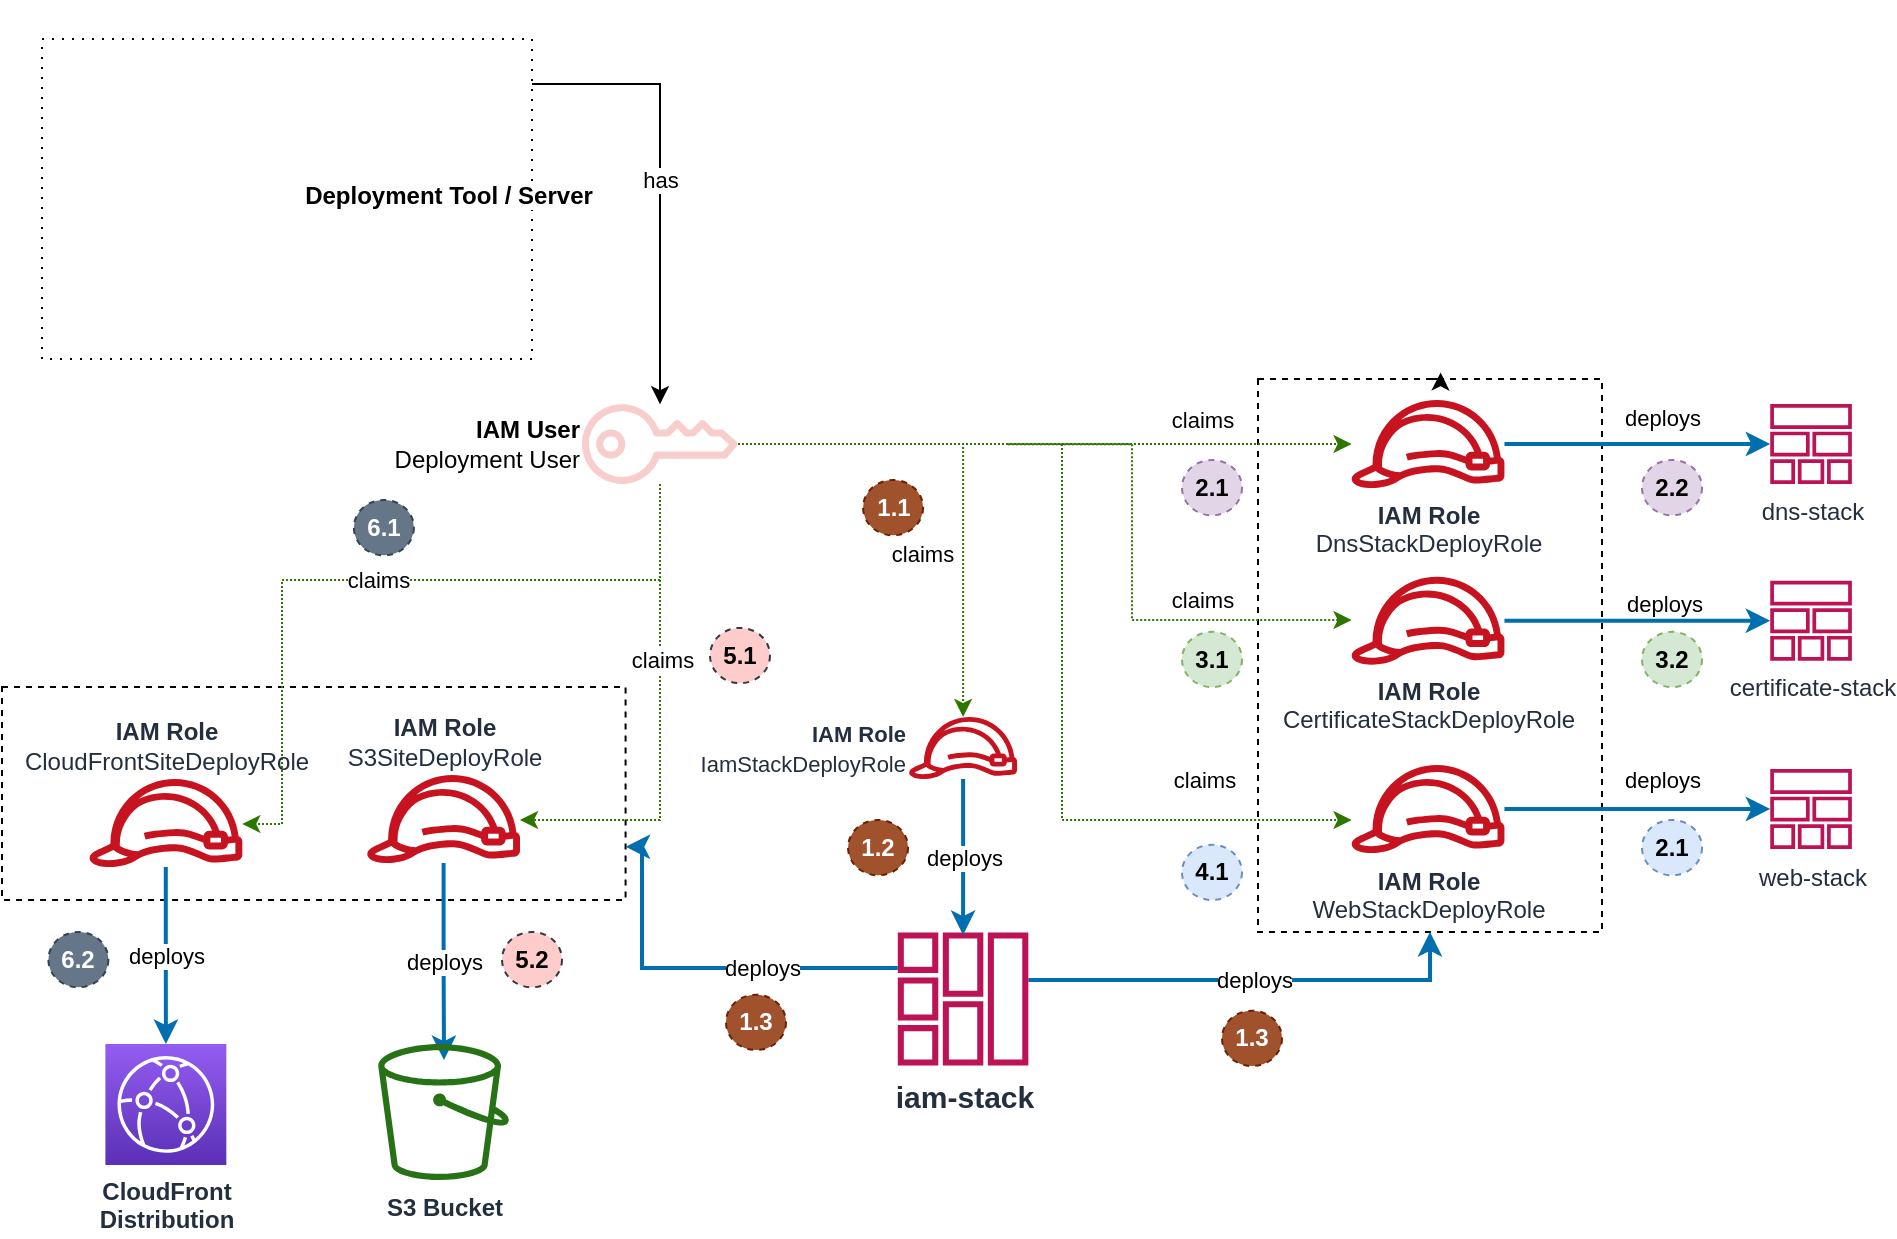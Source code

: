 <mxfile version="12.7.9"><diagram id="C5RBs43oDa-KdzZeNtuy" name="Page-1"><mxGraphModel dx="1420" dy="570" grid="1" gridSize="10" guides="1" tooltips="1" connect="1" arrows="1" fold="1" page="1" pageScale="1" pageWidth="827" pageHeight="1169" math="0" shadow="0"><root><mxCell id="WIyWlLk6GJQsqaUBKTNV-0"/><mxCell id="WIyWlLk6GJQsqaUBKTNV-1" parent="WIyWlLk6GJQsqaUBKTNV-0"/><mxCell id="FIHZACWxPPK0OkGTDKD9-67" value="" style="rounded=0;whiteSpace=wrap;html=1;strokeColor=#000000;dashed=1;labelBackgroundColor=none;fillColor=none;" vertex="1" parent="WIyWlLk6GJQsqaUBKTNV-1"><mxGeometry x="60" y="583.53" width="311.79" height="106.47" as="geometry"/></mxCell><mxCell id="FIHZACWxPPK0OkGTDKD9-33" value="" style="rounded=0;whiteSpace=wrap;html=1;strokeColor=#000000;dashed=1;labelBackgroundColor=none;fillColor=none;" vertex="1" parent="WIyWlLk6GJQsqaUBKTNV-1"><mxGeometry x="688" y="429.53" width="172" height="276.47" as="geometry"/></mxCell><mxCell id="FIHZACWxPPK0OkGTDKD9-0" value="" style="rounded=0;whiteSpace=wrap;html=1;fillColor=none;dashed=1;dashPattern=1 4;" vertex="1" parent="WIyWlLk6GJQsqaUBKTNV-1"><mxGeometry x="80" y="259.53" width="245" height="160" as="geometry"/></mxCell><mxCell id="FIHZACWxPPK0OkGTDKD9-1" value="Deployment Tool / Server" style="shape=image;html=1;verticalAlign=top;verticalLabelPosition=bottom;labelBackgroundColor=#ffffff;imageAspect=0;aspect=fixed;image=https://cdn2.iconfinder.com/data/icons/mixed-rounded-flat-icon/512/rocket-128.png;fontStyle=1" vertex="1" parent="WIyWlLk6GJQsqaUBKTNV-1"><mxGeometry x="240.94" y="240.0" width="84.06" height="84.06" as="geometry"/></mxCell><mxCell id="FIHZACWxPPK0OkGTDKD9-2" value="" style="shape=image;imageAspect=0;aspect=fixed;verticalLabelPosition=bottom;verticalAlign=top;image=https://d3nmt5vlzunoa1.cloudfront.net/teamcity/files/2015/11/octopusdeploy_logo.png;" vertex="1" parent="WIyWlLk6GJQsqaUBKTNV-1"><mxGeometry x="157.62" y="395.78" width="102.97" height="20" as="geometry"/></mxCell><mxCell id="FIHZACWxPPK0OkGTDKD9-3" value="" style="shape=image;imageAspect=0;aspect=fixed;verticalLabelPosition=bottom;verticalAlign=top;image=https://quintagroup.com/cms/technology/Images/jenkins.png/@@images/75be2c06-d9f0-426d-876f-1248ba6975be.png;" vertex="1" parent="WIyWlLk6GJQsqaUBKTNV-1"><mxGeometry x="167.59" y="362.36" width="93" height="30" as="geometry"/></mxCell><mxCell id="FIHZACWxPPK0OkGTDKD9-4" value="" style="shape=image;imageAspect=0;aspect=fixed;verticalLabelPosition=bottom;verticalAlign=top;image=https://upload.wikimedia.org/wikipedia/commons/8/86/Teamcity_Logo.png;" vertex="1" parent="WIyWlLk6GJQsqaUBKTNV-1"><mxGeometry x="98.62" y="302.03" width="40" height="40" as="geometry"/></mxCell><mxCell id="FIHZACWxPPK0OkGTDKD9-5" value="" style="shape=image;imageAspect=0;aspect=fixed;verticalLabelPosition=bottom;verticalAlign=top;image=https://i.morioh.com/2019/12/19/b2d58b5bee3c.jpg;" vertex="1" parent="WIyWlLk6GJQsqaUBKTNV-1"><mxGeometry x="83.19" y="352.03" width="74.43" height="57.5" as="geometry"/></mxCell><mxCell id="FIHZACWxPPK0OkGTDKD9-6" value="" style="shape=image;imageAspect=0;aspect=fixed;verticalLabelPosition=bottom;verticalAlign=top;image=https://assets-global.website-files.com/5e212e74d0e9d1bc01ad50a3/5e36cd2e7aa7cf5d42a6deef_azuredevops-2x.png;" vertex="1" parent="WIyWlLk6GJQsqaUBKTNV-1"><mxGeometry x="92.89" y="272.03" width="109.47" height="20" as="geometry"/></mxCell><mxCell id="FIHZACWxPPK0OkGTDKD9-7" value="" style="shape=image;imageAspect=0;aspect=fixed;verticalLabelPosition=bottom;verticalAlign=top;image=https://about.gitlab.com/images/ci/gitlab-ci-cd-logo_2x.png;" vertex="1" parent="WIyWlLk6GJQsqaUBKTNV-1"><mxGeometry x="147.62" y="299.53" width="40.27" height="45" as="geometry"/></mxCell><mxCell id="FIHZACWxPPK0OkGTDKD9-8" value="" style="shape=image;html=1;verticalAlign=top;verticalLabelPosition=bottom;labelBackgroundColor=#ffffff;imageAspect=0;aspect=fixed;image=https://cdn4.iconfinder.com/data/icons/pictype-free-vector-icons/16/more-128.png" vertex="1" parent="WIyWlLk6GJQsqaUBKTNV-1"><mxGeometry x="280.0" y="385.78" width="30" height="30" as="geometry"/></mxCell><mxCell id="FIHZACWxPPK0OkGTDKD9-74" value="claims" style="edgeStyle=orthogonalEdgeStyle;rounded=0;jumpStyle=none;orthogonalLoop=1;jettySize=auto;html=1;strokeColor=#2D7600;fillColor=#60a917;dashed=1;dashPattern=1 1;" edge="1" parent="WIyWlLk6GJQsqaUBKTNV-1" source="FIHZACWxPPK0OkGTDKD9-10" target="FIHZACWxPPK0OkGTDKD9-16"><mxGeometry relative="1" as="geometry"><Array as="points"><mxPoint x="389" y="530"/><mxPoint x="200" y="530"/><mxPoint x="200" y="652"/></Array></mxGeometry></mxCell><mxCell id="FIHZACWxPPK0OkGTDKD9-10" value="&lt;b&gt;IAM User&lt;br&gt;&lt;/b&gt;Deployment User" style="outlineConnect=0;fillColor=#f8cecc;strokeColor=#b85450;dashed=0;verticalLabelPosition=middle;verticalAlign=middle;align=right;html=1;fontSize=12;fontStyle=0;aspect=fixed;pointerEvents=1;shape=mxgraph.aws4.addon;dashPattern=1 1;labelPosition=left;" vertex="1" parent="WIyWlLk6GJQsqaUBKTNV-1"><mxGeometry x="350.0" y="442.03" width="78" height="40" as="geometry"/></mxCell><mxCell id="FIHZACWxPPK0OkGTDKD9-11" value="IAM Role&lt;br&gt;&lt;span style=&quot;font-weight: normal&quot;&gt;WebStackDeployRole&lt;/span&gt;" style="outlineConnect=0;fontColor=#232F3E;gradientColor=none;fillColor=#C7131F;strokeColor=none;dashed=0;verticalLabelPosition=bottom;verticalAlign=top;align=center;html=1;fontSize=12;fontStyle=1;aspect=fixed;pointerEvents=1;shape=mxgraph.aws4.role;labelPosition=center;" vertex="1" parent="WIyWlLk6GJQsqaUBKTNV-1"><mxGeometry x="734" y="622.53" width="78" height="44" as="geometry"/></mxCell><mxCell id="FIHZACWxPPK0OkGTDKD9-12" value="IAM Role&lt;br&gt;&lt;span style=&quot;font-weight: normal&quot;&gt;CertificateStackDeployRole&lt;/span&gt;" style="outlineConnect=0;fontColor=#232F3E;gradientColor=none;fillColor=#C7131F;strokeColor=none;dashed=0;verticalLabelPosition=bottom;verticalAlign=top;align=center;html=1;fontSize=12;fontStyle=1;aspect=fixed;pointerEvents=1;shape=mxgraph.aws4.role;labelPosition=center;" vertex="1" parent="WIyWlLk6GJQsqaUBKTNV-1"><mxGeometry x="734" y="528.36" width="78" height="44" as="geometry"/></mxCell><mxCell id="FIHZACWxPPK0OkGTDKD9-15" value="IAM Role&lt;br&gt;&lt;span style=&quot;font-weight: normal&quot;&gt;S3SiteDeployRole&lt;/span&gt;" style="outlineConnect=0;fontColor=#232F3E;gradientColor=none;fillColor=#C7131F;strokeColor=none;dashed=1;verticalLabelPosition=top;verticalAlign=bottom;align=center;html=1;fontSize=12;fontStyle=1;aspect=fixed;pointerEvents=1;shape=mxgraph.aws4.role;rounded=1;shadow=0;glass=0;comic=0;labelPosition=center;dashPattern=1 1;" vertex="1" parent="WIyWlLk6GJQsqaUBKTNV-1"><mxGeometry x="241.79" y="627.53" width="78" height="44" as="geometry"/></mxCell><mxCell id="FIHZACWxPPK0OkGTDKD9-16" value="IAM Role&lt;br&gt;&lt;span style=&quot;font-weight: normal&quot;&gt;CloudFrontSiteDeployRole&lt;/span&gt;" style="outlineConnect=0;fontColor=#232F3E;gradientColor=none;fillColor=#C7131F;strokeColor=none;dashed=1;verticalLabelPosition=top;verticalAlign=bottom;align=center;html=1;fontSize=12;fontStyle=1;aspect=fixed;pointerEvents=1;shape=mxgraph.aws4.role;rounded=1;shadow=0;glass=0;comic=0;dashPattern=1 1;labelPosition=center;" vertex="1" parent="WIyWlLk6GJQsqaUBKTNV-1"><mxGeometry x="102.94" y="629.53" width="78" height="44" as="geometry"/></mxCell><mxCell id="FIHZACWxPPK0OkGTDKD9-43" value="deploys" style="edgeStyle=orthogonalEdgeStyle;rounded=0;orthogonalLoop=1;jettySize=auto;html=1;entryX=0.5;entryY=1;entryDx=0;entryDy=0;fontStyle=0;fillColor=#1ba1e2;strokeColor=#006EAF;strokeWidth=2;" edge="1" parent="WIyWlLk6GJQsqaUBKTNV-1" source="FIHZACWxPPK0OkGTDKD9-22" target="FIHZACWxPPK0OkGTDKD9-33"><mxGeometry relative="1" as="geometry"><Array as="points"><mxPoint x="774" y="730"/></Array></mxGeometry></mxCell><mxCell id="FIHZACWxPPK0OkGTDKD9-22" value="iam-stack" style="outlineConnect=0;fontColor=#232F3E;gradientColor=none;fillColor=#BC1356;strokeColor=none;dashed=0;verticalLabelPosition=bottom;verticalAlign=top;align=center;html=1;fontSize=15;fontStyle=1;aspect=fixed;pointerEvents=1;shape=mxgraph.aws4.stack;labelPosition=center;direction=south;" vertex="1" parent="WIyWlLk6GJQsqaUBKTNV-1"><mxGeometry x="507.89" y="706" width="65.28" height="67" as="geometry"/></mxCell><mxCell id="FIHZACWxPPK0OkGTDKD9-23" value="web-stack" style="outlineConnect=0;fontColor=#232F3E;gradientColor=none;fillColor=#BC1356;strokeColor=none;dashed=0;verticalLabelPosition=bottom;verticalAlign=top;align=center;html=1;fontSize=12;fontStyle=0;aspect=fixed;pointerEvents=1;shape=mxgraph.aws4.stack;" vertex="1" parent="WIyWlLk6GJQsqaUBKTNV-1"><mxGeometry x="944" y="624.53" width="41.05" height="40" as="geometry"/></mxCell><mxCell id="FIHZACWxPPK0OkGTDKD9-24" value="dns-stack" style="outlineConnect=0;fontColor=#232F3E;gradientColor=none;fillColor=#BC1356;strokeColor=none;dashed=0;verticalLabelPosition=bottom;verticalAlign=top;align=center;html=1;fontSize=12;fontStyle=0;aspect=fixed;pointerEvents=1;shape=mxgraph.aws4.stack;" vertex="1" parent="WIyWlLk6GJQsqaUBKTNV-1"><mxGeometry x="944" y="442.03" width="41.05" height="40" as="geometry"/></mxCell><mxCell id="FIHZACWxPPK0OkGTDKD9-25" value="certificate-stack" style="outlineConnect=0;fontColor=#232F3E;gradientColor=none;fillColor=#BC1356;strokeColor=none;dashed=0;verticalLabelPosition=bottom;verticalAlign=top;align=center;html=1;fontSize=12;fontStyle=0;aspect=fixed;pointerEvents=1;shape=mxgraph.aws4.stack;" vertex="1" parent="WIyWlLk6GJQsqaUBKTNV-1"><mxGeometry x="944" y="530.36" width="41.05" height="40" as="geometry"/></mxCell><mxCell id="FIHZACWxPPK0OkGTDKD9-64" value="deploys" style="edgeStyle=orthogonalEdgeStyle;rounded=0;jumpStyle=none;orthogonalLoop=1;jettySize=auto;html=1;strokeColor=#006EAF;fontStyle=0;fillColor=#1ba1e2;strokeWidth=2;" edge="1" parent="WIyWlLk6GJQsqaUBKTNV-1" source="FIHZACWxPPK0OkGTDKD9-28" target="FIHZACWxPPK0OkGTDKD9-22"><mxGeometry relative="1" as="geometry"/></mxCell><mxCell id="FIHZACWxPPK0OkGTDKD9-28" value="&lt;font style=&quot;font-size: 11px&quot;&gt;&lt;b&gt;IAM Role&lt;br&gt;&lt;/b&gt;IamStackDeployRole&lt;/font&gt;" style="outlineConnect=0;fontColor=#232F3E;gradientColor=none;fillColor=#C7131F;strokeColor=none;dashed=0;verticalLabelPosition=middle;verticalAlign=middle;align=right;html=1;fontSize=12;fontStyle=0;aspect=fixed;pointerEvents=1;shape=mxgraph.aws4.role;labelPosition=left;" vertex="1" parent="WIyWlLk6GJQsqaUBKTNV-1"><mxGeometry x="513.02" y="598.49" width="55.02" height="31.04" as="geometry"/></mxCell><mxCell id="FIHZACWxPPK0OkGTDKD9-29" value="has" style="edgeStyle=orthogonalEdgeStyle;rounded=0;orthogonalLoop=1;jettySize=auto;html=1;" edge="1" parent="WIyWlLk6GJQsqaUBKTNV-1" source="FIHZACWxPPK0OkGTDKD9-1" target="FIHZACWxPPK0OkGTDKD9-10"><mxGeometry relative="1" as="geometry"><mxPoint x="438.0" y="472.1" as="sourcePoint"/><mxPoint x="700.128" y="472" as="targetPoint"/></mxGeometry></mxCell><mxCell id="FIHZACWxPPK0OkGTDKD9-44" value="claims" style="edgeStyle=orthogonalEdgeStyle;rounded=0;orthogonalLoop=1;jettySize=auto;html=1;fillColor=#60a917;strokeColor=#2D7600;dashed=1;dashPattern=1 1;" edge="1" parent="WIyWlLk6GJQsqaUBKTNV-1" source="FIHZACWxPPK0OkGTDKD9-10" target="FIHZACWxPPK0OkGTDKD9-47"><mxGeometry x="0.515" y="12" relative="1" as="geometry"><mxPoint x="563.0" y="462.1" as="sourcePoint"/><mxPoint x="534.069" y="401.04" as="targetPoint"/><mxPoint as="offset"/></mxGeometry></mxCell><mxCell id="FIHZACWxPPK0OkGTDKD9-47" value="IAM Role&lt;br&gt;&lt;span style=&quot;font-weight: normal&quot;&gt;DnsStackDeployRole&lt;/span&gt;" style="outlineConnect=0;fontColor=#232F3E;gradientColor=none;fillColor=#C7131F;strokeColor=none;dashed=0;verticalLabelPosition=bottom;verticalAlign=top;align=center;html=1;fontSize=12;fontStyle=1;aspect=fixed;pointerEvents=1;shape=mxgraph.aws4.role;labelPosition=center;" vertex="1" parent="WIyWlLk6GJQsqaUBKTNV-1"><mxGeometry x="734" y="440.03" width="78" height="44" as="geometry"/></mxCell><mxCell id="FIHZACWxPPK0OkGTDKD9-48" value="deploys" style="edgeStyle=orthogonalEdgeStyle;rounded=0;orthogonalLoop=1;jettySize=auto;html=1;fillColor=#1ba1e2;strokeColor=#006EAF;strokeWidth=2;" edge="1" parent="WIyWlLk6GJQsqaUBKTNV-1" source="FIHZACWxPPK0OkGTDKD9-47" target="FIHZACWxPPK0OkGTDKD9-24"><mxGeometry x="0.189" y="13" relative="1" as="geometry"><mxPoint x="642.0" y="472.083" as="sourcePoint"/><mxPoint x="736.383" y="474.0" as="targetPoint"/><mxPoint as="offset"/></mxGeometry></mxCell><mxCell id="FIHZACWxPPK0OkGTDKD9-52" value="claims" style="edgeStyle=orthogonalEdgeStyle;orthogonalLoop=1;jettySize=auto;html=1;strokeColor=#2D7600;rounded=0;jumpStyle=none;fillColor=#60a917;dashed=1;dashPattern=1 1;" edge="1" parent="WIyWlLk6GJQsqaUBKTNV-1" target="FIHZACWxPPK0OkGTDKD9-12"><mxGeometry x="0.426" y="10" relative="1" as="geometry"><mxPoint x="563.0" y="462.1" as="sourcePoint"/><mxPoint x="675.383" y="474.0" as="targetPoint"/><Array as="points"><mxPoint x="625" y="462"/><mxPoint x="625" y="550"/></Array><mxPoint as="offset"/></mxGeometry></mxCell><mxCell id="FIHZACWxPPK0OkGTDKD9-54" value="claims" style="edgeStyle=orthogonalEdgeStyle;orthogonalLoop=1;jettySize=auto;html=1;strokeColor=#2D7600;rounded=0;jumpStyle=none;fillColor=#60a917;dashed=1;dashPattern=1 1;" edge="1" parent="WIyWlLk6GJQsqaUBKTNV-1" source="FIHZACWxPPK0OkGTDKD9-10" target="FIHZACWxPPK0OkGTDKD9-11"><mxGeometry x="0.699" y="20" relative="1" as="geometry"><mxPoint x="600.0" y="462.1" as="sourcePoint"/><mxPoint x="712.383" y="560" as="targetPoint"/><Array as="points"><mxPoint x="590" y="462"/><mxPoint x="590" y="650"/></Array><mxPoint as="offset"/></mxGeometry></mxCell><mxCell id="FIHZACWxPPK0OkGTDKD9-65" value="deploys" style="edgeStyle=orthogonalEdgeStyle;rounded=0;orthogonalLoop=1;jettySize=auto;html=1;fillColor=#1ba1e2;strokeColor=#006EAF;strokeWidth=2;fontStyle=0" edge="1" parent="WIyWlLk6GJQsqaUBKTNV-1" source="FIHZACWxPPK0OkGTDKD9-12" target="FIHZACWxPPK0OkGTDKD9-25"><mxGeometry x="0.195" y="8" relative="1" as="geometry"><mxPoint x="821.617" y="474" as="sourcePoint"/><mxPoint x="954.128" y="476" as="targetPoint"/><mxPoint as="offset"/></mxGeometry></mxCell><mxCell id="FIHZACWxPPK0OkGTDKD9-66" value="deploys" style="edgeStyle=orthogonalEdgeStyle;rounded=0;orthogonalLoop=1;jettySize=auto;html=1;fillColor=#1ba1e2;strokeColor=#006EAF;strokeWidth=2;fontStyle=0" edge="1" parent="WIyWlLk6GJQsqaUBKTNV-1" source="FIHZACWxPPK0OkGTDKD9-11" target="FIHZACWxPPK0OkGTDKD9-23"><mxGeometry x="0.183" y="15" relative="1" as="geometry"><mxPoint x="821.617" y="560.4" as="sourcePoint"/><mxPoint x="954.128" y="558.4" as="targetPoint"/><mxPoint as="offset"/></mxGeometry></mxCell><mxCell id="FIHZACWxPPK0OkGTDKD9-68" value="claims" style="edgeStyle=orthogonalEdgeStyle;rounded=0;orthogonalLoop=1;jettySize=auto;html=1;fillColor=#60a917;strokeColor=#2D7600;dashed=1;dashPattern=1 1;" edge="1" parent="WIyWlLk6GJQsqaUBKTNV-1" source="FIHZACWxPPK0OkGTDKD9-10" target="FIHZACWxPPK0OkGTDKD9-28"><mxGeometry x="0.343" y="-21" relative="1" as="geometry"><mxPoint x="428.0" y="462.083" as="sourcePoint"/><mxPoint x="561.083" y="598.49" as="targetPoint"/><mxPoint as="offset"/></mxGeometry></mxCell><mxCell id="FIHZACWxPPK0OkGTDKD9-70" value="claims" style="edgeStyle=orthogonalEdgeStyle;rounded=0;orthogonalLoop=1;jettySize=auto;html=1;fillColor=#60a917;strokeColor=#2D7600;dashed=1;dashPattern=1 1;" edge="1" parent="WIyWlLk6GJQsqaUBKTNV-1" source="FIHZACWxPPK0OkGTDKD9-10" target="FIHZACWxPPK0OkGTDKD9-15"><mxGeometry x="-0.259" y="1" relative="1" as="geometry"><mxPoint x="360.0" y="472.083" as="sourcePoint"/><mxPoint x="221" y="730.0" as="targetPoint"/><mxPoint as="offset"/><Array as="points"><mxPoint x="389" y="650"/></Array></mxGeometry></mxCell><mxCell id="FIHZACWxPPK0OkGTDKD9-75" value="deploys" style="edgeStyle=orthogonalEdgeStyle;rounded=0;orthogonalLoop=1;jettySize=auto;html=1;entryX=1;entryY=0.75;entryDx=0;entryDy=0;fontStyle=0;fillColor=#1ba1e2;strokeColor=#006EAF;strokeWidth=2;" edge="1" parent="WIyWlLk6GJQsqaUBKTNV-1" source="FIHZACWxPPK0OkGTDKD9-22" target="FIHZACWxPPK0OkGTDKD9-67"><mxGeometry x="-0.31" relative="1" as="geometry"><mxPoint x="554.392" y="737.833" as="sourcePoint"/><mxPoint x="783" y="717.75" as="targetPoint"/><Array as="points"><mxPoint x="380" y="724"/><mxPoint x="380" y="663"/></Array><mxPoint as="offset"/></mxGeometry></mxCell><mxCell id="FIHZACWxPPK0OkGTDKD9-76" value="deploys" style="edgeStyle=orthogonalEdgeStyle;rounded=0;orthogonalLoop=1;jettySize=auto;html=1;fillColor=#1ba1e2;strokeColor=#006EAF;strokeWidth=2;" edge="1" parent="WIyWlLk6GJQsqaUBKTNV-1" source="FIHZACWxPPK0OkGTDKD9-15"><mxGeometry relative="1" as="geometry"><mxPoint x="821.617" y="653.5" as="sourcePoint"/><mxPoint x="281" y="770" as="targetPoint"/></mxGeometry></mxCell><mxCell id="FIHZACWxPPK0OkGTDKD9-77" value="deploys" style="edgeStyle=orthogonalEdgeStyle;rounded=0;orthogonalLoop=1;jettySize=auto;html=1;fillColor=#1ba1e2;strokeColor=#006EAF;strokeWidth=2;" edge="1" parent="WIyWlLk6GJQsqaUBKTNV-1" source="FIHZACWxPPK0OkGTDKD9-16" target="FIHZACWxPPK0OkGTDKD9-100"><mxGeometry relative="1" as="geometry"><mxPoint x="290.8" y="681.53" as="sourcePoint"/><mxPoint x="142" y="762.298" as="targetPoint"/></mxGeometry></mxCell><mxCell id="FIHZACWxPPK0OkGTDKD9-78" style="edgeStyle=orthogonalEdgeStyle;rounded=0;jumpStyle=none;orthogonalLoop=1;jettySize=auto;html=1;exitX=0.5;exitY=0;exitDx=0;exitDy=0;entryX=0.531;entryY=-0.012;entryDx=0;entryDy=0;entryPerimeter=0;strokeColor=#000000;" edge="1" parent="WIyWlLk6GJQsqaUBKTNV-1" source="FIHZACWxPPK0OkGTDKD9-33" target="FIHZACWxPPK0OkGTDKD9-33"><mxGeometry relative="1" as="geometry"/></mxCell><mxCell id="FIHZACWxPPK0OkGTDKD9-81" value="1.1" style="ellipse;whiteSpace=wrap;html=1;dashed=1;labelBackgroundColor=none;strokeColor=#6D1F00;fillColor=#a0522d;fontStyle=1;fontColor=#ffffff;" vertex="1" parent="WIyWlLk6GJQsqaUBKTNV-1"><mxGeometry x="490.53" y="480" width="30" height="27.64" as="geometry"/></mxCell><mxCell id="FIHZACWxPPK0OkGTDKD9-84" value="1.2" style="ellipse;whiteSpace=wrap;html=1;dashed=1;labelBackgroundColor=none;strokeColor=#6D1F00;fillColor=#a0522d;fontStyle=1;fontColor=#ffffff;" vertex="1" parent="WIyWlLk6GJQsqaUBKTNV-1"><mxGeometry x="483.02" y="650" width="30" height="27.64" as="geometry"/></mxCell><mxCell id="FIHZACWxPPK0OkGTDKD9-85" value="1.3" style="ellipse;whiteSpace=wrap;html=1;dashed=1;labelBackgroundColor=none;strokeColor=#6D1F00;fillColor=#a0522d;fontStyle=1;fontColor=#ffffff;" vertex="1" parent="WIyWlLk6GJQsqaUBKTNV-1"><mxGeometry x="422" y="737.35" width="30" height="27.64" as="geometry"/></mxCell><mxCell id="FIHZACWxPPK0OkGTDKD9-86" value="1.3" style="ellipse;whiteSpace=wrap;html=1;dashed=1;labelBackgroundColor=none;strokeColor=#6D1F00;fillColor=#a0522d;fontStyle=1;fontColor=#ffffff;" vertex="1" parent="WIyWlLk6GJQsqaUBKTNV-1"><mxGeometry x="670" y="745.36" width="30" height="27.64" as="geometry"/></mxCell><mxCell id="FIHZACWxPPK0OkGTDKD9-87" value="4.1" style="ellipse;whiteSpace=wrap;html=1;dashed=1;labelBackgroundColor=none;strokeColor=#6c8ebf;fillColor=#dae8fc;fontStyle=1" vertex="1" parent="WIyWlLk6GJQsqaUBKTNV-1"><mxGeometry x="650" y="662.36" width="30" height="27.64" as="geometry"/></mxCell><mxCell id="FIHZACWxPPK0OkGTDKD9-88" value="2.1" style="ellipse;whiteSpace=wrap;html=1;dashed=1;labelBackgroundColor=none;strokeColor=#6c8ebf;fillColor=#dae8fc;fontStyle=1" vertex="1" parent="WIyWlLk6GJQsqaUBKTNV-1"><mxGeometry x="880" y="650" width="30" height="27.64" as="geometry"/></mxCell><mxCell id="FIHZACWxPPK0OkGTDKD9-89" value="3.1" style="ellipse;whiteSpace=wrap;html=1;dashed=1;labelBackgroundColor=none;strokeColor=#82b366;fillColor=#d5e8d4;fontStyle=1" vertex="1" parent="WIyWlLk6GJQsqaUBKTNV-1"><mxGeometry x="650" y="555.89" width="30" height="27.64" as="geometry"/></mxCell><mxCell id="FIHZACWxPPK0OkGTDKD9-90" value="3.2" style="ellipse;whiteSpace=wrap;html=1;dashed=1;labelBackgroundColor=none;strokeColor=#82b366;fillColor=#d5e8d4;fontStyle=1" vertex="1" parent="WIyWlLk6GJQsqaUBKTNV-1"><mxGeometry x="880" y="555.89" width="30" height="27.64" as="geometry"/></mxCell><mxCell id="FIHZACWxPPK0OkGTDKD9-91" value="2.1" style="ellipse;whiteSpace=wrap;html=1;dashed=1;labelBackgroundColor=none;strokeColor=#9673a6;fillColor=#e1d5e7;fontStyle=1" vertex="1" parent="WIyWlLk6GJQsqaUBKTNV-1"><mxGeometry x="650" y="470" width="30" height="27.64" as="geometry"/></mxCell><mxCell id="FIHZACWxPPK0OkGTDKD9-92" value="2.2" style="ellipse;whiteSpace=wrap;html=1;dashed=1;labelBackgroundColor=none;strokeColor=#9673a6;fillColor=#e1d5e7;fontStyle=1" vertex="1" parent="WIyWlLk6GJQsqaUBKTNV-1"><mxGeometry x="880" y="470" width="30" height="27.64" as="geometry"/></mxCell><mxCell id="FIHZACWxPPK0OkGTDKD9-93" value="5.1" style="ellipse;whiteSpace=wrap;html=1;dashed=1;labelBackgroundColor=none;strokeColor=#36393d;fillColor=#ffcccc;fontStyle=1" vertex="1" parent="WIyWlLk6GJQsqaUBKTNV-1"><mxGeometry x="414" y="553.94" width="30" height="27.64" as="geometry"/></mxCell><mxCell id="FIHZACWxPPK0OkGTDKD9-94" value="5.2" style="ellipse;whiteSpace=wrap;html=1;dashed=1;labelBackgroundColor=none;strokeColor=#36393d;fillColor=#ffcccc;fontStyle=1" vertex="1" parent="WIyWlLk6GJQsqaUBKTNV-1"><mxGeometry x="310" y="706" width="30" height="27.64" as="geometry"/></mxCell><mxCell id="FIHZACWxPPK0OkGTDKD9-95" value="6.1" style="ellipse;whiteSpace=wrap;html=1;dashed=1;labelBackgroundColor=none;strokeColor=#314354;fillColor=#647687;fontStyle=1;fontColor=#ffffff;" vertex="1" parent="WIyWlLk6GJQsqaUBKTNV-1"><mxGeometry x="235.94" y="490.0" width="30" height="27.64" as="geometry"/></mxCell><mxCell id="FIHZACWxPPK0OkGTDKD9-96" value="6.2" style="ellipse;whiteSpace=wrap;html=1;dashed=1;labelBackgroundColor=none;strokeColor=#314354;fillColor=#647687;fontStyle=1;fontColor=#ffffff;" vertex="1" parent="WIyWlLk6GJQsqaUBKTNV-1"><mxGeometry x="83.19" y="706" width="30" height="27.64" as="geometry"/></mxCell><mxCell id="FIHZACWxPPK0OkGTDKD9-100" value="&lt;b&gt;CloudFront&lt;br&gt;Distribution&lt;/b&gt;" style="outlineConnect=0;fontColor=#232F3E;gradientColor=#945DF2;gradientDirection=north;fillColor=#5A30B5;strokeColor=#ffffff;dashed=0;verticalLabelPosition=bottom;verticalAlign=top;align=center;html=1;fontSize=12;fontStyle=0;aspect=fixed;shape=mxgraph.aws4.resourceIcon;resIcon=mxgraph.aws4.cloudfront;labelPosition=center;" vertex="1" parent="WIyWlLk6GJQsqaUBKTNV-1"><mxGeometry x="111.7" y="762" width="60.47" height="60.47" as="geometry"/></mxCell><mxCell id="FIHZACWxPPK0OkGTDKD9-101" value="&lt;b&gt;S3 Bucket&lt;/b&gt;" style="outlineConnect=0;fontColor=#232F3E;gradientColor=none;fillColor=#277116;strokeColor=none;dashed=0;verticalLabelPosition=bottom;verticalAlign=top;align=center;html=1;fontSize=12;fontStyle=0;aspect=fixed;pointerEvents=1;shape=mxgraph.aws4.bucket;rounded=1;shadow=0;glass=0;comic=0;" vertex="1" parent="WIyWlLk6GJQsqaUBKTNV-1"><mxGeometry x="248.1" y="762" width="65.38" height="68" as="geometry"/></mxCell></root></mxGraphModel></diagram></mxfile>